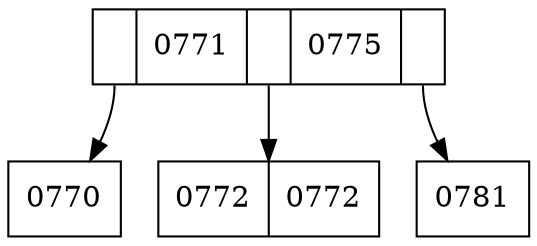digraph arbol { 
node[shape=record]
R0771[label="<C1>|0771|<C2>|0775|<C3>"];
R0770[label="0770"];
R0772[label="0772|0772"];
R0781[label="0781"];
R0771:C1 -> R0770;
R0771:C2 -> R0772;
R0771:C3 -> R0781;
}